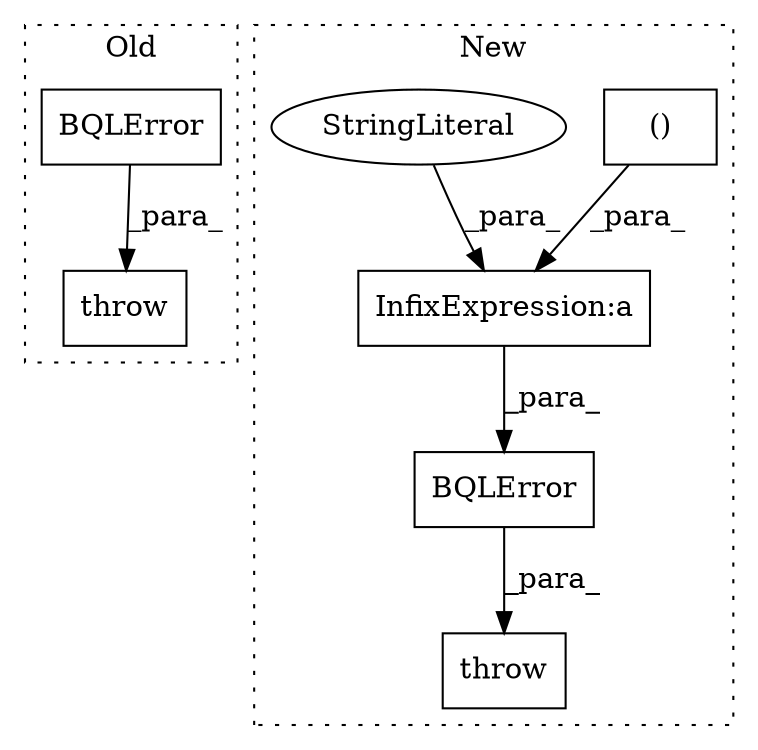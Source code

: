 digraph G {
subgraph cluster0 {
1 [label="BQLError" a="32" s="3242,3396" l="9,2" shape="box"];
6 [label="throw" a="53" s="3236" l="6" shape="box"];
label = "Old";
style="dotted";
}
subgraph cluster1 {
2 [label="BQLError" a="32" s="3398,3492" l="9,2" shape="box"];
3 [label="()" a="106" s="3461" l="31" shape="box"];
4 [label="InfixExpression:a" a="27" s="3451" l="10" shape="box"];
5 [label="StringLiteral" a="45" s="3411" l="40" shape="ellipse"];
7 [label="throw" a="53" s="3392" l="6" shape="box"];
label = "New";
style="dotted";
}
1 -> 6 [label="_para_"];
2 -> 7 [label="_para_"];
3 -> 4 [label="_para_"];
4 -> 2 [label="_para_"];
5 -> 4 [label="_para_"];
}
